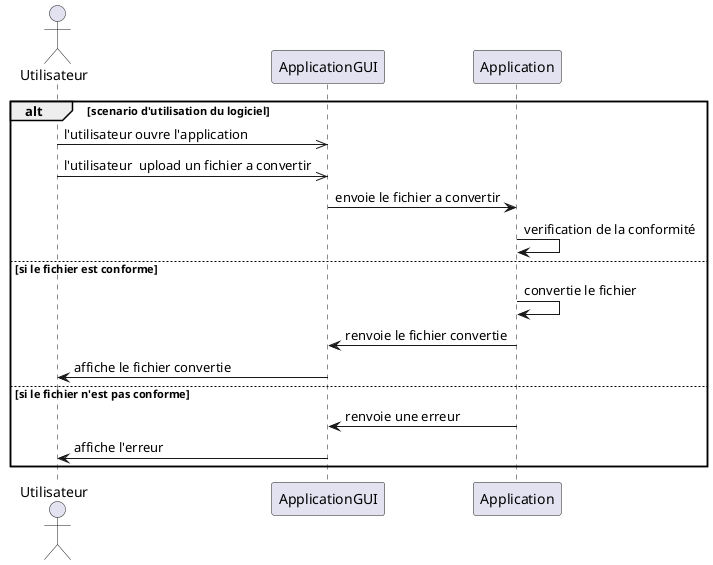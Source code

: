 @startuml
actor Utilisateur As U
participant ApplicationGUI As AG
participant Application As A

Alt scenario d'utilisation du logiciel
U ->> AG: l'utilisateur ouvre l'application
U ->> AG: l'utilisateur  upload un fichier a convertir
AG -> A: envoie le fichier a convertir
A->A: verification de la conformité
Else si le fichier est conforme
A->A: convertie le fichier
A->AG: renvoie le fichier convertie
AG->U: affiche le fichier convertie
Else si le fichier n'est pas conforme
A->AG: renvoie une erreur
AG->U: affiche l'erreur
end

@enduml